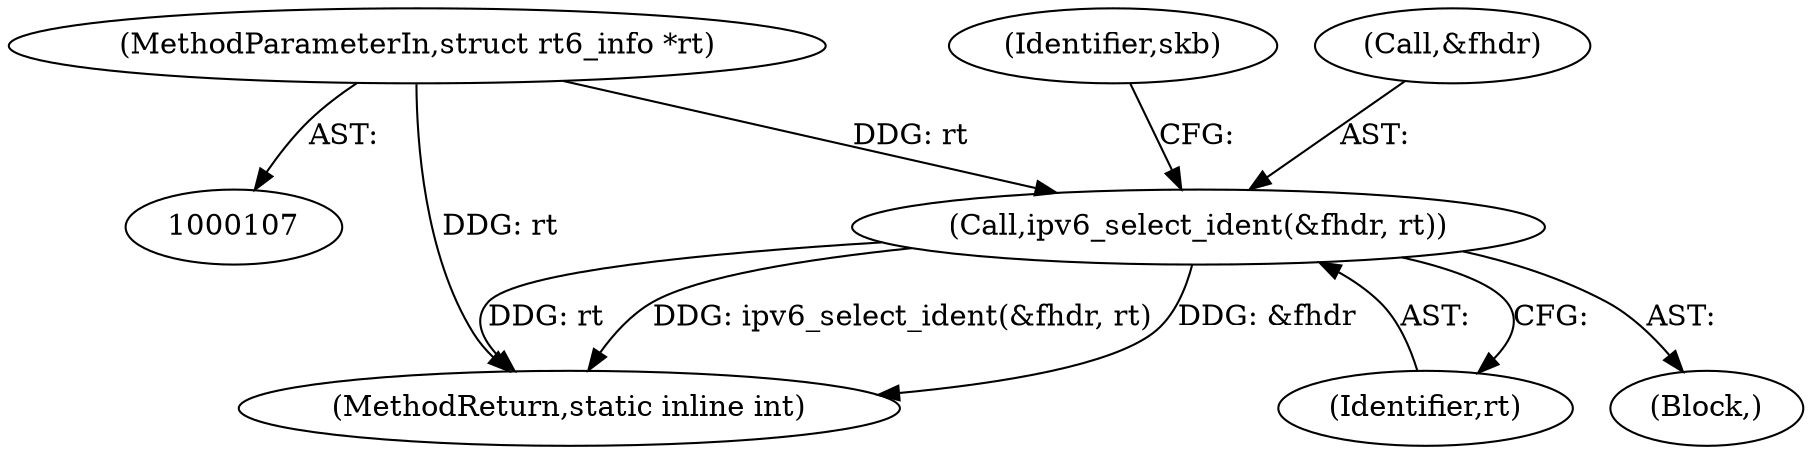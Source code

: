 digraph "0_linux_2811ebac2521ceac84f2bdae402455baa6a7fb47_0@pointer" {
"1000117" [label="(MethodParameterIn,struct rt6_info *rt)"];
"1000223" [label="(Call,ipv6_select_ident(&fhdr, rt))"];
"1000226" [label="(Identifier,rt)"];
"1000247" [label="(MethodReturn,static inline int)"];
"1000230" [label="(Identifier,skb)"];
"1000223" [label="(Call,ipv6_select_ident(&fhdr, rt))"];
"1000117" [label="(MethodParameterIn,struct rt6_info *rt)"];
"1000224" [label="(Call,&fhdr)"];
"1000202" [label="(Block,)"];
"1000117" -> "1000107"  [label="AST: "];
"1000117" -> "1000247"  [label="DDG: rt"];
"1000117" -> "1000223"  [label="DDG: rt"];
"1000223" -> "1000202"  [label="AST: "];
"1000223" -> "1000226"  [label="CFG: "];
"1000224" -> "1000223"  [label="AST: "];
"1000226" -> "1000223"  [label="AST: "];
"1000230" -> "1000223"  [label="CFG: "];
"1000223" -> "1000247"  [label="DDG: rt"];
"1000223" -> "1000247"  [label="DDG: ipv6_select_ident(&fhdr, rt)"];
"1000223" -> "1000247"  [label="DDG: &fhdr"];
}
